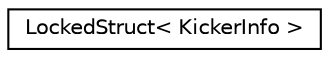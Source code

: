 digraph "Graphical Class Hierarchy"
{
  edge [fontname="Helvetica",fontsize="10",labelfontname="Helvetica",labelfontsize="10"];
  node [fontname="Helvetica",fontsize="10",shape=record];
  rankdir="LR";
  Node0 [label="LockedStruct\< KickerInfo \>",height=0.2,width=0.4,color="black", fillcolor="white", style="filled",URL="$struct_locked_struct.html"];
}
